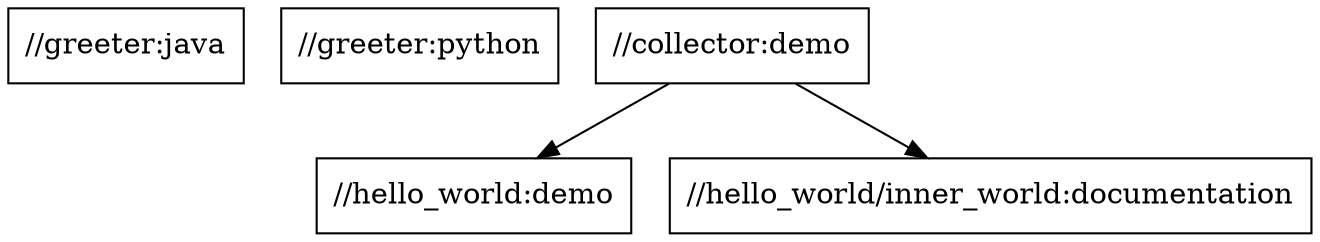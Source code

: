 digraph mygraph {
  node [shape=box];
  "//greeter:java"
  "//greeter:python"
  "//collector:demo"
  "//collector:demo" -> "//hello_world:demo"
  "//collector:demo" -> "//hello_world/inner_world:documentation"
  "//hello_world:demo"
  "//hello_world/inner_world:documentation"
}
